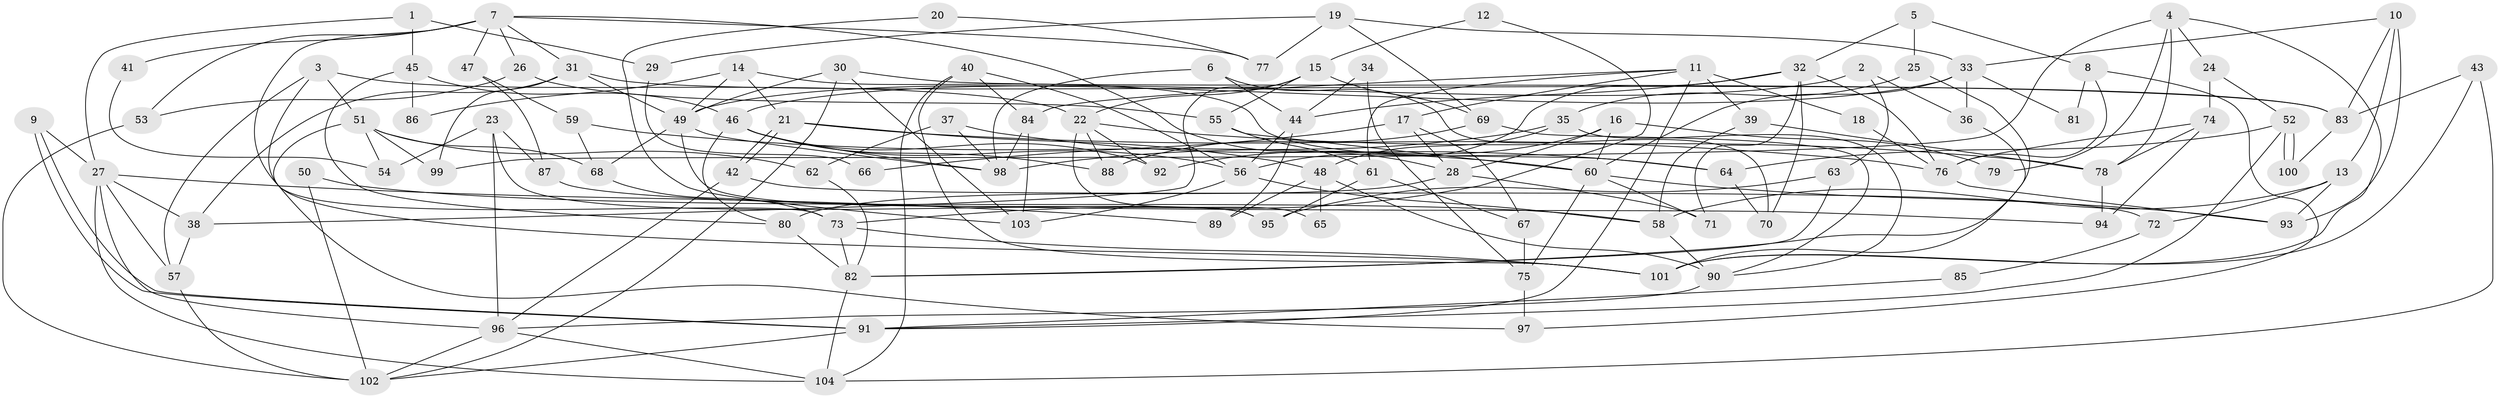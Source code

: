 // coarse degree distribution, {7: 0.125, 5: 0.125, 4: 0.09375, 10: 0.09375, 11: 0.03125, 6: 0.1875, 3: 0.0625, 8: 0.125, 2: 0.03125, 12: 0.03125, 9: 0.09375}
// Generated by graph-tools (version 1.1) at 2025/37/03/04/25 23:37:10]
// undirected, 104 vertices, 208 edges
graph export_dot {
  node [color=gray90,style=filled];
  1;
  2;
  3;
  4;
  5;
  6;
  7;
  8;
  9;
  10;
  11;
  12;
  13;
  14;
  15;
  16;
  17;
  18;
  19;
  20;
  21;
  22;
  23;
  24;
  25;
  26;
  27;
  28;
  29;
  30;
  31;
  32;
  33;
  34;
  35;
  36;
  37;
  38;
  39;
  40;
  41;
  42;
  43;
  44;
  45;
  46;
  47;
  48;
  49;
  50;
  51;
  52;
  53;
  54;
  55;
  56;
  57;
  58;
  59;
  60;
  61;
  62;
  63;
  64;
  65;
  66;
  67;
  68;
  69;
  70;
  71;
  72;
  73;
  74;
  75;
  76;
  77;
  78;
  79;
  80;
  81;
  82;
  83;
  84;
  85;
  86;
  87;
  88;
  89;
  90;
  91;
  92;
  93;
  94;
  95;
  96;
  97;
  98;
  99;
  100;
  101;
  102;
  103;
  104;
  1 -- 27;
  1 -- 45;
  1 -- 29;
  2 -- 36;
  2 -- 63;
  2 -- 46;
  3 -- 101;
  3 -- 22;
  3 -- 51;
  3 -- 57;
  4 -- 24;
  4 -- 101;
  4 -- 78;
  4 -- 79;
  4 -- 99;
  5 -- 32;
  5 -- 25;
  5 -- 8;
  6 -- 44;
  6 -- 98;
  6 -- 70;
  7 -- 31;
  7 -- 53;
  7 -- 26;
  7 -- 28;
  7 -- 41;
  7 -- 47;
  7 -- 73;
  7 -- 77;
  8 -- 76;
  8 -- 81;
  8 -- 97;
  9 -- 91;
  9 -- 91;
  9 -- 27;
  10 -- 93;
  10 -- 83;
  10 -- 13;
  10 -- 33;
  11 -- 84;
  11 -- 91;
  11 -- 17;
  11 -- 18;
  11 -- 39;
  11 -- 61;
  12 -- 15;
  12 -- 73;
  13 -- 58;
  13 -- 72;
  13 -- 93;
  14 -- 49;
  14 -- 21;
  14 -- 64;
  14 -- 86;
  15 -- 22;
  15 -- 38;
  15 -- 55;
  15 -- 69;
  16 -- 28;
  16 -- 92;
  16 -- 60;
  16 -- 79;
  17 -- 67;
  17 -- 28;
  17 -- 66;
  18 -- 76;
  19 -- 33;
  19 -- 69;
  19 -- 29;
  19 -- 77;
  20 -- 77;
  20 -- 103;
  21 -- 48;
  21 -- 42;
  21 -- 42;
  21 -- 76;
  22 -- 78;
  22 -- 88;
  22 -- 65;
  22 -- 92;
  23 -- 96;
  23 -- 95;
  23 -- 54;
  23 -- 87;
  24 -- 74;
  24 -- 52;
  25 -- 82;
  25 -- 35;
  26 -- 55;
  26 -- 53;
  27 -- 57;
  27 -- 104;
  27 -- 38;
  27 -- 89;
  27 -- 96;
  28 -- 71;
  28 -- 80;
  29 -- 66;
  30 -- 49;
  30 -- 83;
  30 -- 102;
  30 -- 103;
  31 -- 38;
  31 -- 49;
  31 -- 83;
  31 -- 99;
  32 -- 76;
  32 -- 56;
  32 -- 44;
  32 -- 70;
  32 -- 71;
  33 -- 60;
  33 -- 36;
  33 -- 49;
  33 -- 81;
  34 -- 44;
  34 -- 75;
  35 -- 90;
  35 -- 98;
  35 -- 48;
  36 -- 101;
  37 -- 98;
  37 -- 64;
  37 -- 62;
  38 -- 57;
  39 -- 78;
  39 -- 58;
  40 -- 56;
  40 -- 84;
  40 -- 101;
  40 -- 104;
  41 -- 54;
  42 -- 96;
  42 -- 72;
  43 -- 101;
  43 -- 104;
  43 -- 83;
  44 -- 56;
  44 -- 89;
  45 -- 80;
  45 -- 46;
  45 -- 86;
  46 -- 80;
  46 -- 56;
  46 -- 88;
  46 -- 92;
  46 -- 98;
  47 -- 59;
  47 -- 87;
  48 -- 89;
  48 -- 65;
  48 -- 90;
  49 -- 68;
  49 -- 95;
  49 -- 98;
  50 -- 58;
  50 -- 102;
  51 -- 99;
  51 -- 54;
  51 -- 62;
  51 -- 68;
  51 -- 97;
  52 -- 100;
  52 -- 100;
  52 -- 64;
  52 -- 91;
  53 -- 102;
  55 -- 60;
  55 -- 61;
  56 -- 58;
  56 -- 103;
  57 -- 102;
  58 -- 90;
  59 -- 68;
  59 -- 60;
  60 -- 71;
  60 -- 75;
  60 -- 93;
  61 -- 67;
  61 -- 95;
  62 -- 82;
  63 -- 82;
  63 -- 95;
  64 -- 70;
  67 -- 75;
  68 -- 73;
  69 -- 90;
  69 -- 88;
  72 -- 85;
  73 -- 82;
  73 -- 101;
  74 -- 76;
  74 -- 94;
  74 -- 78;
  75 -- 97;
  76 -- 93;
  78 -- 94;
  80 -- 82;
  82 -- 104;
  83 -- 100;
  84 -- 103;
  84 -- 98;
  85 -- 91;
  87 -- 94;
  90 -- 96;
  91 -- 102;
  96 -- 102;
  96 -- 104;
}
